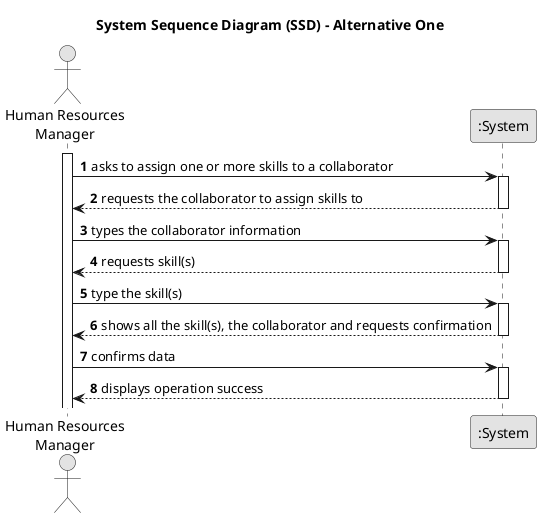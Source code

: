 @startuml
skinparam monochrome true
skinparam packageStyle rectangle
skinparam shadowing false

title System Sequence Diagram (SSD) - Alternative One

autonumber

actor "Human Resources\nManager" as Employee
participant ":System" as System

activate Employee

    Employee -> System : asks to assign one or more skills to a collaborator
    activate System

        System --> Employee : requests the collaborator to assign skills to
    deactivate System

    Employee -> System : types the collaborator information
    activate System

        System --> Employee : requests skill(s)
    deactivate System

    Employee -> System : type the skill(s)
    activate System

        System --> Employee : shows all the skill(s), the collaborator and requests confirmation
    deactivate System

    Employee -> System : confirms data
    activate System

        System --> Employee : displays operation success
    deactivate System

@enduml